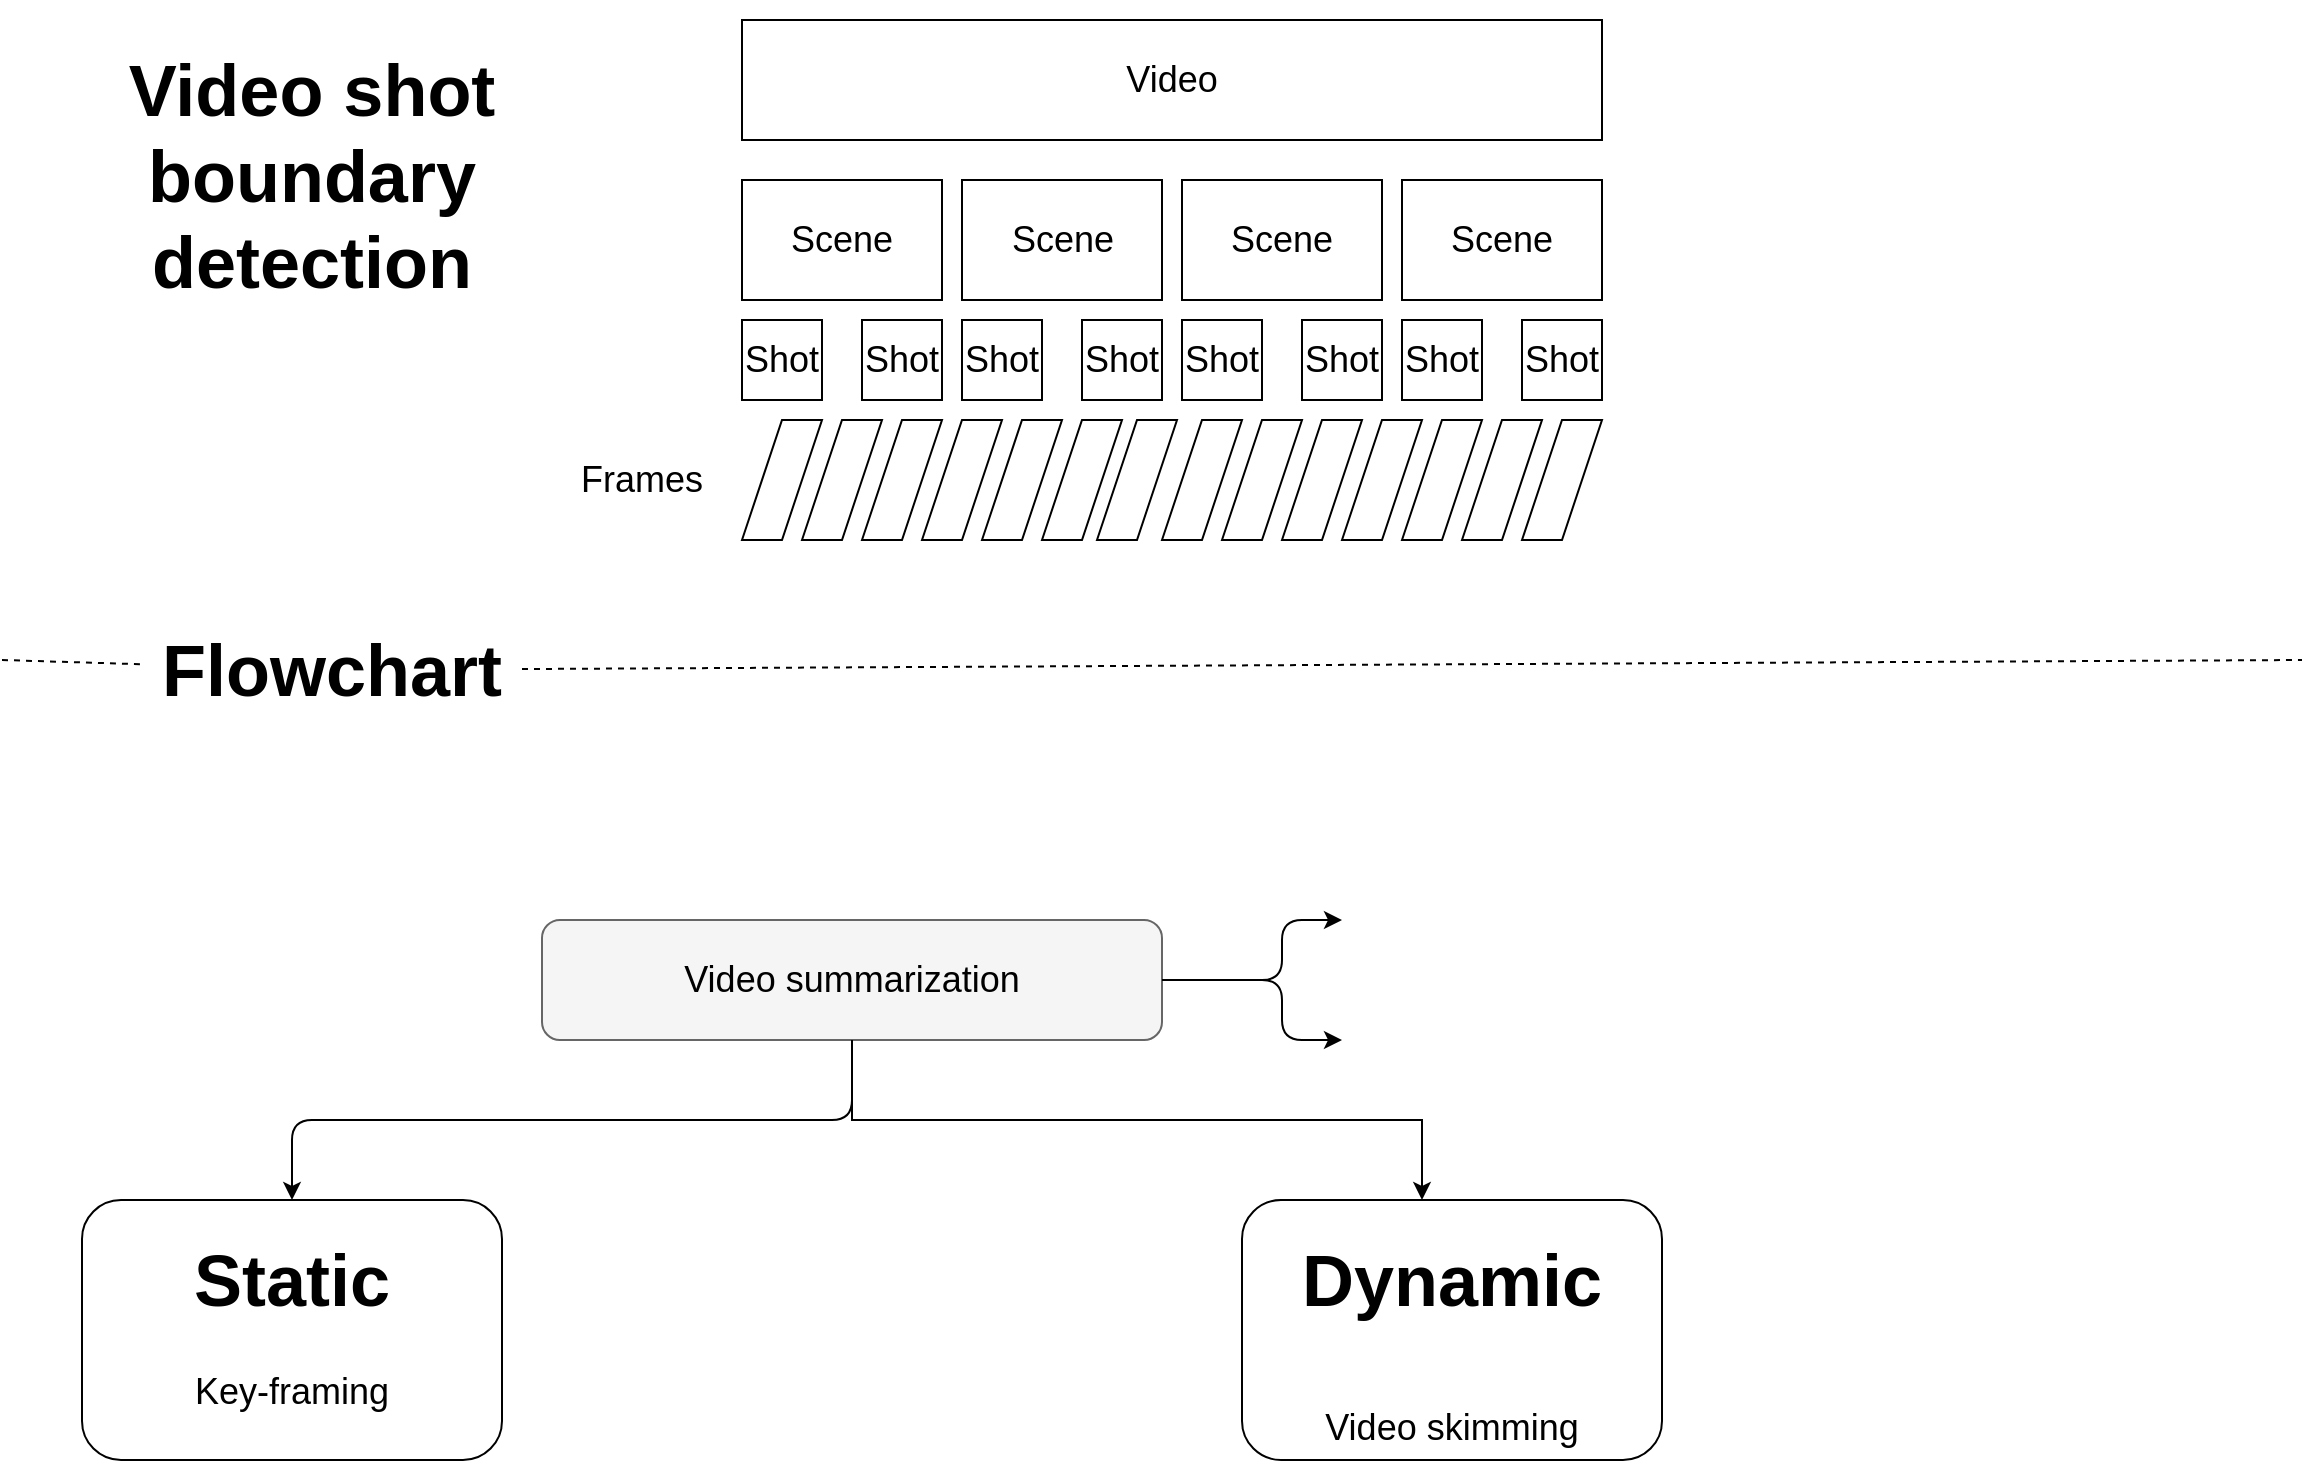 <mxfile version="14.9.9" type="github">
  <diagram id="C5RBs43oDa-KdzZeNtuy" name="Page-1">
    <mxGraphModel dx="2061" dy="1082" grid="1" gridSize="10" guides="1" tooltips="1" connect="1" arrows="1" fold="1" page="1" pageScale="1" pageWidth="1169" pageHeight="827" math="0" shadow="0">
      <root>
        <mxCell id="WIyWlLk6GJQsqaUBKTNV-0" />
        <mxCell id="WIyWlLk6GJQsqaUBKTNV-1" parent="WIyWlLk6GJQsqaUBKTNV-0" />
        <mxCell id="sB9BEigtqDO6jK4cRqFz-11" value="" style="rounded=0;whiteSpace=wrap;html=1;" vertex="1" parent="WIyWlLk6GJQsqaUBKTNV-1">
          <mxGeometry x="370" y="40" width="430" height="60" as="geometry" />
        </mxCell>
        <mxCell id="sB9BEigtqDO6jK4cRqFz-13" value="" style="rounded=0;whiteSpace=wrap;html=1;" vertex="1" parent="WIyWlLk6GJQsqaUBKTNV-1">
          <mxGeometry x="370" y="120" width="100" height="60" as="geometry" />
        </mxCell>
        <mxCell id="sB9BEigtqDO6jK4cRqFz-14" value="" style="rounded=0;whiteSpace=wrap;html=1;" vertex="1" parent="WIyWlLk6GJQsqaUBKTNV-1">
          <mxGeometry x="590" y="120" width="100" height="60" as="geometry" />
        </mxCell>
        <mxCell id="sB9BEigtqDO6jK4cRqFz-15" value="" style="rounded=0;whiteSpace=wrap;html=1;" vertex="1" parent="WIyWlLk6GJQsqaUBKTNV-1">
          <mxGeometry x="700" y="120" width="100" height="60" as="geometry" />
        </mxCell>
        <mxCell id="sB9BEigtqDO6jK4cRqFz-16" value="" style="rounded=0;whiteSpace=wrap;html=1;" vertex="1" parent="WIyWlLk6GJQsqaUBKTNV-1">
          <mxGeometry x="480" y="120" width="100" height="60" as="geometry" />
        </mxCell>
        <mxCell id="sB9BEigtqDO6jK4cRqFz-18" value="Video" style="text;html=1;strokeColor=none;fillColor=none;align=center;verticalAlign=middle;whiteSpace=wrap;rounded=0;fontSize=18;" vertex="1" parent="WIyWlLk6GJQsqaUBKTNV-1">
          <mxGeometry x="540" y="60" width="90" height="20" as="geometry" />
        </mxCell>
        <mxCell id="sB9BEigtqDO6jK4cRqFz-19" value="Scene" style="text;html=1;strokeColor=none;fillColor=none;align=center;verticalAlign=middle;whiteSpace=wrap;rounded=0;fontSize=18;" vertex="1" parent="WIyWlLk6GJQsqaUBKTNV-1">
          <mxGeometry x="400" y="140" width="40" height="20" as="geometry" />
        </mxCell>
        <mxCell id="sB9BEigtqDO6jK4cRqFz-22" value="Scene" style="text;html=1;strokeColor=none;fillColor=none;align=center;verticalAlign=middle;whiteSpace=wrap;rounded=0;fontSize=18;" vertex="1" parent="WIyWlLk6GJQsqaUBKTNV-1">
          <mxGeometry x="512.5" y="140" width="35" height="20" as="geometry" />
        </mxCell>
        <mxCell id="sB9BEigtqDO6jK4cRqFz-23" value="Scene" style="text;html=1;strokeColor=none;fillColor=none;align=center;verticalAlign=middle;whiteSpace=wrap;rounded=0;fontSize=18;" vertex="1" parent="WIyWlLk6GJQsqaUBKTNV-1">
          <mxGeometry x="620" y="140" width="40" height="20" as="geometry" />
        </mxCell>
        <mxCell id="sB9BEigtqDO6jK4cRqFz-24" value="Scene" style="text;html=1;strokeColor=none;fillColor=none;align=center;verticalAlign=middle;whiteSpace=wrap;rounded=0;fontSize=18;" vertex="1" parent="WIyWlLk6GJQsqaUBKTNV-1">
          <mxGeometry x="730" y="140" width="40" height="20" as="geometry" />
        </mxCell>
        <mxCell id="sB9BEigtqDO6jK4cRqFz-31" value="" style="whiteSpace=wrap;html=1;aspect=fixed;fontSize=18;" vertex="1" parent="WIyWlLk6GJQsqaUBKTNV-1">
          <mxGeometry x="370" y="190" width="40" height="40" as="geometry" />
        </mxCell>
        <mxCell id="sB9BEigtqDO6jK4cRqFz-32" value="" style="whiteSpace=wrap;html=1;aspect=fixed;fontSize=18;" vertex="1" parent="WIyWlLk6GJQsqaUBKTNV-1">
          <mxGeometry x="430" y="190" width="40" height="40" as="geometry" />
        </mxCell>
        <mxCell id="sB9BEigtqDO6jK4cRqFz-34" value="" style="whiteSpace=wrap;html=1;aspect=fixed;fontSize=18;" vertex="1" parent="WIyWlLk6GJQsqaUBKTNV-1">
          <mxGeometry x="480" y="190" width="40" height="40" as="geometry" />
        </mxCell>
        <mxCell id="sB9BEigtqDO6jK4cRqFz-35" value="" style="whiteSpace=wrap;html=1;aspect=fixed;fontSize=18;" vertex="1" parent="WIyWlLk6GJQsqaUBKTNV-1">
          <mxGeometry x="540" y="190" width="40" height="40" as="geometry" />
        </mxCell>
        <mxCell id="sB9BEigtqDO6jK4cRqFz-36" value="" style="whiteSpace=wrap;html=1;aspect=fixed;fontSize=18;" vertex="1" parent="WIyWlLk6GJQsqaUBKTNV-1">
          <mxGeometry x="590" y="190" width="40" height="40" as="geometry" />
        </mxCell>
        <mxCell id="sB9BEigtqDO6jK4cRqFz-37" value="" style="whiteSpace=wrap;html=1;aspect=fixed;fontSize=18;" vertex="1" parent="WIyWlLk6GJQsqaUBKTNV-1">
          <mxGeometry x="650" y="190" width="40" height="40" as="geometry" />
        </mxCell>
        <mxCell id="sB9BEigtqDO6jK4cRqFz-38" value="" style="whiteSpace=wrap;html=1;aspect=fixed;fontSize=18;" vertex="1" parent="WIyWlLk6GJQsqaUBKTNV-1">
          <mxGeometry x="700" y="190" width="40" height="40" as="geometry" />
        </mxCell>
        <mxCell id="sB9BEigtqDO6jK4cRqFz-39" value="" style="whiteSpace=wrap;html=1;aspect=fixed;fontSize=18;" vertex="1" parent="WIyWlLk6GJQsqaUBKTNV-1">
          <mxGeometry x="760" y="190" width="40" height="40" as="geometry" />
        </mxCell>
        <mxCell id="sB9BEigtqDO6jK4cRqFz-40" value="Shot" style="text;html=1;strokeColor=none;fillColor=none;align=center;verticalAlign=middle;whiteSpace=wrap;rounded=0;fontSize=18;" vertex="1" parent="WIyWlLk6GJQsqaUBKTNV-1">
          <mxGeometry x="760" y="200" width="40" height="20" as="geometry" />
        </mxCell>
        <mxCell id="sB9BEigtqDO6jK4cRqFz-41" value="Shot" style="text;html=1;strokeColor=none;fillColor=none;align=center;verticalAlign=middle;whiteSpace=wrap;rounded=0;fontSize=18;" vertex="1" parent="WIyWlLk6GJQsqaUBKTNV-1">
          <mxGeometry x="700" y="200" width="40" height="20" as="geometry" />
        </mxCell>
        <mxCell id="sB9BEigtqDO6jK4cRqFz-42" value="Shot" style="text;html=1;strokeColor=none;fillColor=none;align=center;verticalAlign=middle;whiteSpace=wrap;rounded=0;fontSize=18;" vertex="1" parent="WIyWlLk6GJQsqaUBKTNV-1">
          <mxGeometry x="650" y="200" width="40" height="20" as="geometry" />
        </mxCell>
        <mxCell id="sB9BEigtqDO6jK4cRqFz-43" value="Shot" style="text;html=1;strokeColor=none;fillColor=none;align=center;verticalAlign=middle;whiteSpace=wrap;rounded=0;fontSize=18;" vertex="1" parent="WIyWlLk6GJQsqaUBKTNV-1">
          <mxGeometry x="590" y="200" width="40" height="20" as="geometry" />
        </mxCell>
        <mxCell id="sB9BEigtqDO6jK4cRqFz-44" value="Shot" style="text;html=1;strokeColor=none;fillColor=none;align=center;verticalAlign=middle;whiteSpace=wrap;rounded=0;fontSize=18;" vertex="1" parent="WIyWlLk6GJQsqaUBKTNV-1">
          <mxGeometry x="540" y="200" width="40" height="20" as="geometry" />
        </mxCell>
        <mxCell id="sB9BEigtqDO6jK4cRqFz-45" value="Shot" style="text;html=1;strokeColor=none;fillColor=none;align=center;verticalAlign=middle;whiteSpace=wrap;rounded=0;fontSize=18;" vertex="1" parent="WIyWlLk6GJQsqaUBKTNV-1">
          <mxGeometry x="480" y="200" width="40" height="20" as="geometry" />
        </mxCell>
        <mxCell id="sB9BEigtqDO6jK4cRqFz-46" value="Shot" style="text;html=1;strokeColor=none;fillColor=none;align=center;verticalAlign=middle;whiteSpace=wrap;rounded=0;fontSize=18;" vertex="1" parent="WIyWlLk6GJQsqaUBKTNV-1">
          <mxGeometry x="430" y="200" width="40" height="20" as="geometry" />
        </mxCell>
        <mxCell id="sB9BEigtqDO6jK4cRqFz-47" value="Shot" style="text;html=1;strokeColor=none;fillColor=none;align=center;verticalAlign=middle;whiteSpace=wrap;rounded=0;fontSize=18;" vertex="1" parent="WIyWlLk6GJQsqaUBKTNV-1">
          <mxGeometry x="370" y="200" width="40" height="20" as="geometry" />
        </mxCell>
        <mxCell id="sB9BEigtqDO6jK4cRqFz-51" value="" style="shape=parallelogram;perimeter=parallelogramPerimeter;whiteSpace=wrap;html=1;fixedSize=1;fontSize=18;" vertex="1" parent="WIyWlLk6GJQsqaUBKTNV-1">
          <mxGeometry x="370" y="240" width="40" height="60" as="geometry" />
        </mxCell>
        <mxCell id="sB9BEigtqDO6jK4cRqFz-52" value="" style="shape=parallelogram;perimeter=parallelogramPerimeter;whiteSpace=wrap;html=1;fixedSize=1;fontSize=18;" vertex="1" parent="WIyWlLk6GJQsqaUBKTNV-1">
          <mxGeometry x="400" y="240" width="40" height="60" as="geometry" />
        </mxCell>
        <mxCell id="sB9BEigtqDO6jK4cRqFz-53" value="" style="shape=parallelogram;perimeter=parallelogramPerimeter;whiteSpace=wrap;html=1;fixedSize=1;fontSize=18;" vertex="1" parent="WIyWlLk6GJQsqaUBKTNV-1">
          <mxGeometry x="430" y="240" width="40" height="60" as="geometry" />
        </mxCell>
        <mxCell id="sB9BEigtqDO6jK4cRqFz-54" value="" style="shape=parallelogram;perimeter=parallelogramPerimeter;whiteSpace=wrap;html=1;fixedSize=1;fontSize=18;" vertex="1" parent="WIyWlLk6GJQsqaUBKTNV-1">
          <mxGeometry x="460" y="240" width="40" height="60" as="geometry" />
        </mxCell>
        <mxCell id="sB9BEigtqDO6jK4cRqFz-55" value="" style="shape=parallelogram;perimeter=parallelogramPerimeter;whiteSpace=wrap;html=1;fixedSize=1;fontSize=18;" vertex="1" parent="WIyWlLk6GJQsqaUBKTNV-1">
          <mxGeometry x="490" y="240" width="40" height="60" as="geometry" />
        </mxCell>
        <mxCell id="sB9BEigtqDO6jK4cRqFz-56" value="" style="shape=parallelogram;perimeter=parallelogramPerimeter;whiteSpace=wrap;html=1;fixedSize=1;fontSize=18;" vertex="1" parent="WIyWlLk6GJQsqaUBKTNV-1">
          <mxGeometry x="520" y="240" width="40" height="60" as="geometry" />
        </mxCell>
        <mxCell id="sB9BEigtqDO6jK4cRqFz-57" value="" style="shape=parallelogram;perimeter=parallelogramPerimeter;whiteSpace=wrap;html=1;fixedSize=1;fontSize=18;" vertex="1" parent="WIyWlLk6GJQsqaUBKTNV-1">
          <mxGeometry x="547.5" y="240" width="40" height="60" as="geometry" />
        </mxCell>
        <mxCell id="sB9BEigtqDO6jK4cRqFz-58" value="" style="shape=parallelogram;perimeter=parallelogramPerimeter;whiteSpace=wrap;html=1;fixedSize=1;fontSize=18;" vertex="1" parent="WIyWlLk6GJQsqaUBKTNV-1">
          <mxGeometry x="580" y="240" width="40" height="60" as="geometry" />
        </mxCell>
        <mxCell id="sB9BEigtqDO6jK4cRqFz-59" value="" style="shape=parallelogram;perimeter=parallelogramPerimeter;whiteSpace=wrap;html=1;fixedSize=1;fontSize=18;" vertex="1" parent="WIyWlLk6GJQsqaUBKTNV-1">
          <mxGeometry x="610" y="240" width="40" height="60" as="geometry" />
        </mxCell>
        <mxCell id="sB9BEigtqDO6jK4cRqFz-60" value="" style="shape=parallelogram;perimeter=parallelogramPerimeter;whiteSpace=wrap;html=1;fixedSize=1;fontSize=18;" vertex="1" parent="WIyWlLk6GJQsqaUBKTNV-1">
          <mxGeometry x="640" y="240" width="40" height="60" as="geometry" />
        </mxCell>
        <mxCell id="sB9BEigtqDO6jK4cRqFz-61" value="" style="shape=parallelogram;perimeter=parallelogramPerimeter;whiteSpace=wrap;html=1;fixedSize=1;fontSize=18;" vertex="1" parent="WIyWlLk6GJQsqaUBKTNV-1">
          <mxGeometry x="670" y="240" width="40" height="60" as="geometry" />
        </mxCell>
        <mxCell id="sB9BEigtqDO6jK4cRqFz-62" value="" style="shape=parallelogram;perimeter=parallelogramPerimeter;whiteSpace=wrap;html=1;fixedSize=1;fontSize=18;" vertex="1" parent="WIyWlLk6GJQsqaUBKTNV-1">
          <mxGeometry x="700" y="240" width="40" height="60" as="geometry" />
        </mxCell>
        <mxCell id="sB9BEigtqDO6jK4cRqFz-63" value="" style="shape=parallelogram;perimeter=parallelogramPerimeter;whiteSpace=wrap;html=1;fixedSize=1;fontSize=18;" vertex="1" parent="WIyWlLk6GJQsqaUBKTNV-1">
          <mxGeometry x="730" y="240" width="40" height="60" as="geometry" />
        </mxCell>
        <mxCell id="sB9BEigtqDO6jK4cRqFz-64" value="" style="shape=parallelogram;perimeter=parallelogramPerimeter;whiteSpace=wrap;html=1;fixedSize=1;fontSize=18;" vertex="1" parent="WIyWlLk6GJQsqaUBKTNV-1">
          <mxGeometry x="760" y="240" width="40" height="60" as="geometry" />
        </mxCell>
        <mxCell id="sB9BEigtqDO6jK4cRqFz-69" value="Frames" style="text;html=1;strokeColor=none;fillColor=none;align=center;verticalAlign=middle;whiteSpace=wrap;rounded=0;fontSize=18;" vertex="1" parent="WIyWlLk6GJQsqaUBKTNV-1">
          <mxGeometry x="300" y="260" width="40" height="20" as="geometry" />
        </mxCell>
        <mxCell id="sB9BEigtqDO6jK4cRqFz-70" value="&lt;h1&gt;Video shot boundary detection&lt;br&gt;&lt;/h1&gt;" style="text;html=1;strokeColor=none;fillColor=none;spacing=5;spacingTop=-20;whiteSpace=wrap;overflow=hidden;rounded=0;fontSize=18;verticalAlign=top;align=center;" vertex="1" parent="WIyWlLk6GJQsqaUBKTNV-1">
          <mxGeometry x="30" y="40" width="250" height="150" as="geometry" />
        </mxCell>
        <mxCell id="sB9BEigtqDO6jK4cRqFz-73" value="" style="endArrow=none;dashed=1;html=1;fontSize=18;startArrow=none;" edge="1" parent="WIyWlLk6GJQsqaUBKTNV-1" source="sB9BEigtqDO6jK4cRqFz-74">
          <mxGeometry width="50" height="50" relative="1" as="geometry">
            <mxPoint y="360" as="sourcePoint" />
            <mxPoint x="1150" y="360" as="targetPoint" />
          </mxGeometry>
        </mxCell>
        <mxCell id="sB9BEigtqDO6jK4cRqFz-155" style="edgeStyle=elbowEdgeStyle;rounded=0;orthogonalLoop=1;jettySize=auto;elbow=vertical;html=1;fontSize=18;" edge="1" parent="WIyWlLk6GJQsqaUBKTNV-1" source="sB9BEigtqDO6jK4cRqFz-149">
          <mxGeometry relative="1" as="geometry">
            <mxPoint x="710" y="630" as="targetPoint" />
            <Array as="points">
              <mxPoint x="660" y="590" />
            </Array>
          </mxGeometry>
        </mxCell>
        <mxCell id="sB9BEigtqDO6jK4cRqFz-149" value="" style="rounded=1;whiteSpace=wrap;html=1;fontSize=18;align=center;verticalAlign=top;fillColor=#f5f5f5;strokeColor=#666666;fontColor=#333333;" vertex="1" parent="WIyWlLk6GJQsqaUBKTNV-1">
          <mxGeometry x="270" y="490" width="310" height="60" as="geometry" />
        </mxCell>
        <mxCell id="sB9BEigtqDO6jK4cRqFz-150" value="Video summarization" style="text;html=1;strokeColor=none;fillColor=none;align=center;verticalAlign=middle;whiteSpace=wrap;rounded=0;fontSize=18;" vertex="1" parent="WIyWlLk6GJQsqaUBKTNV-1">
          <mxGeometry x="330" y="510" width="190" height="20" as="geometry" />
        </mxCell>
        <mxCell id="sB9BEigtqDO6jK4cRqFz-154" value="" style="endArrow=classic;html=1;fontSize=18;edgeStyle=elbowEdgeStyle;elbow=vertical;" edge="1" parent="WIyWlLk6GJQsqaUBKTNV-1">
          <mxGeometry width="50" height="50" relative="1" as="geometry">
            <mxPoint x="425" y="550" as="sourcePoint" />
            <mxPoint x="145" y="630" as="targetPoint" />
            <Array as="points">
              <mxPoint x="305" y="590" />
            </Array>
          </mxGeometry>
        </mxCell>
        <mxCell id="sB9BEigtqDO6jK4cRqFz-156" value="" style="rounded=1;whiteSpace=wrap;html=1;fontSize=18;align=center;verticalAlign=top;" vertex="1" parent="WIyWlLk6GJQsqaUBKTNV-1">
          <mxGeometry x="620" y="630" width="210" height="130" as="geometry" />
        </mxCell>
        <mxCell id="sB9BEigtqDO6jK4cRqFz-157" value="" style="rounded=1;whiteSpace=wrap;html=1;fontSize=18;align=center;verticalAlign=top;" vertex="1" parent="WIyWlLk6GJQsqaUBKTNV-1">
          <mxGeometry x="40" y="630" width="210" height="130" as="geometry" />
        </mxCell>
        <mxCell id="sB9BEigtqDO6jK4cRqFz-158" value="&lt;h1&gt;&lt;span&gt;Static&lt;/span&gt;&lt;/h1&gt;&lt;div&gt;&lt;span&gt;Key-framing&lt;/span&gt;&lt;/div&gt;" style="text;html=1;strokeColor=none;fillColor=none;spacing=5;spacingTop=-20;whiteSpace=wrap;overflow=hidden;rounded=0;fontSize=18;align=center;verticalAlign=top;" vertex="1" parent="WIyWlLk6GJQsqaUBKTNV-1">
          <mxGeometry x="50" y="635" width="190" height="120" as="geometry" />
        </mxCell>
        <mxCell id="sB9BEigtqDO6jK4cRqFz-159" value="&lt;h1&gt;&lt;span&gt;Dynamic&lt;/span&gt;&lt;/h1&gt;&lt;h1&gt;&lt;span style=&quot;font-size: 18px ; font-weight: 400&quot;&gt;Video skimming&lt;/span&gt;&lt;/h1&gt;" style="text;html=1;strokeColor=none;fillColor=none;spacing=5;spacingTop=-20;whiteSpace=wrap;overflow=hidden;rounded=0;fontSize=18;align=center;verticalAlign=top;" vertex="1" parent="WIyWlLk6GJQsqaUBKTNV-1">
          <mxGeometry x="630" y="635" width="190" height="120" as="geometry" />
        </mxCell>
        <mxCell id="sB9BEigtqDO6jK4cRqFz-74" value="&lt;h1&gt;Flowchart&lt;/h1&gt;" style="text;html=1;strokeColor=none;fillColor=none;spacing=5;spacingTop=-20;whiteSpace=wrap;overflow=hidden;rounded=0;fontSize=18;align=center;verticalAlign=top;" vertex="1" parent="WIyWlLk6GJQsqaUBKTNV-1">
          <mxGeometry x="70" y="330" width="190" height="70" as="geometry" />
        </mxCell>
        <mxCell id="sB9BEigtqDO6jK4cRqFz-160" value="" style="endArrow=none;dashed=1;html=1;fontSize=18;" edge="1" parent="WIyWlLk6GJQsqaUBKTNV-1" target="sB9BEigtqDO6jK4cRqFz-74">
          <mxGeometry width="50" height="50" relative="1" as="geometry">
            <mxPoint y="360" as="sourcePoint" />
            <mxPoint x="1150" y="360" as="targetPoint" />
          </mxGeometry>
        </mxCell>
        <mxCell id="sB9BEigtqDO6jK4cRqFz-161" value="" style="endArrow=classic;html=1;fontSize=18;edgeStyle=elbowEdgeStyle;" edge="1" parent="WIyWlLk6GJQsqaUBKTNV-1">
          <mxGeometry width="50" height="50" relative="1" as="geometry">
            <mxPoint x="580" y="520" as="sourcePoint" />
            <mxPoint x="670" y="490" as="targetPoint" />
            <Array as="points">
              <mxPoint x="640" y="500" />
            </Array>
          </mxGeometry>
        </mxCell>
        <mxCell id="sB9BEigtqDO6jK4cRqFz-163" value="" style="endArrow=classic;html=1;fontSize=18;edgeStyle=elbowEdgeStyle;" edge="1" parent="WIyWlLk6GJQsqaUBKTNV-1">
          <mxGeometry width="50" height="50" relative="1" as="geometry">
            <mxPoint x="610" y="520" as="sourcePoint" />
            <mxPoint x="670" y="550" as="targetPoint" />
          </mxGeometry>
        </mxCell>
      </root>
    </mxGraphModel>
  </diagram>
</mxfile>
